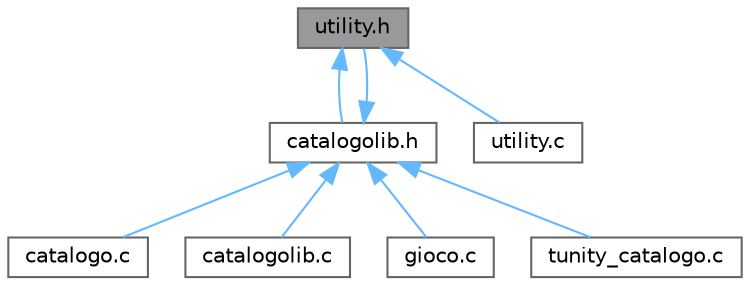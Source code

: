 digraph "utility.h"
{
 // LATEX_PDF_SIZE
  bgcolor="transparent";
  edge [fontname=Helvetica,fontsize=10,labelfontname=Helvetica,labelfontsize=10];
  node [fontname=Helvetica,fontsize=10,shape=box,height=0.2,width=0.4];
  Node1 [id="Node000001",label="utility.h",height=0.2,width=0.4,color="gray40", fillcolor="grey60", style="filled", fontcolor="black",tooltip="Libreria con funzioni utili per la gestione del catalogo."];
  Node1 -> Node2 [id="edge1_Node000001_Node000002",dir="back",color="steelblue1",style="solid",tooltip=" "];
  Node2 [id="Node000002",label="catalogolib.h",height=0.2,width=0.4,color="grey40", fillcolor="white", style="filled",URL="$catalogolib_8h.html",tooltip="Header della libreria di funzioni per il catalogo dei giochi."];
  Node2 -> Node3 [id="edge2_Node000002_Node000003",dir="back",color="steelblue1",style="solid",tooltip=" "];
  Node3 [id="Node000003",label="catalogo.c",height=0.2,width=0.4,color="grey40", fillcolor="white", style="filled",URL="$catalogo_8c_source.html",tooltip=" "];
  Node2 -> Node4 [id="edge3_Node000002_Node000004",dir="back",color="steelblue1",style="solid",tooltip=" "];
  Node4 [id="Node000004",label="catalogolib.c",height=0.2,width=0.4,color="grey40", fillcolor="white", style="filled",URL="$catalogolib_8c_source.html",tooltip=" "];
  Node2 -> Node5 [id="edge4_Node000002_Node000005",dir="back",color="steelblue1",style="solid",tooltip=" "];
  Node5 [id="Node000005",label="gioco.c",height=0.2,width=0.4,color="grey40", fillcolor="white", style="filled",URL="$gioco_8c_source.html",tooltip=" "];
  Node2 -> Node6 [id="edge5_Node000002_Node000006",dir="back",color="steelblue1",style="solid",tooltip=" "];
  Node6 [id="Node000006",label="tunity_catalogo.c",height=0.2,width=0.4,color="grey40", fillcolor="white", style="filled",URL="$tunity__catalogo_8c_source.html",tooltip=" "];
  Node2 -> Node1 [id="edge6_Node000002_Node000001",dir="back",color="steelblue1",style="solid",tooltip=" "];
  Node1 -> Node7 [id="edge7_Node000001_Node000007",dir="back",color="steelblue1",style="solid",tooltip=" "];
  Node7 [id="Node000007",label="utility.c",height=0.2,width=0.4,color="grey40", fillcolor="white", style="filled",URL="$utility_8c_source.html",tooltip=" "];
}
